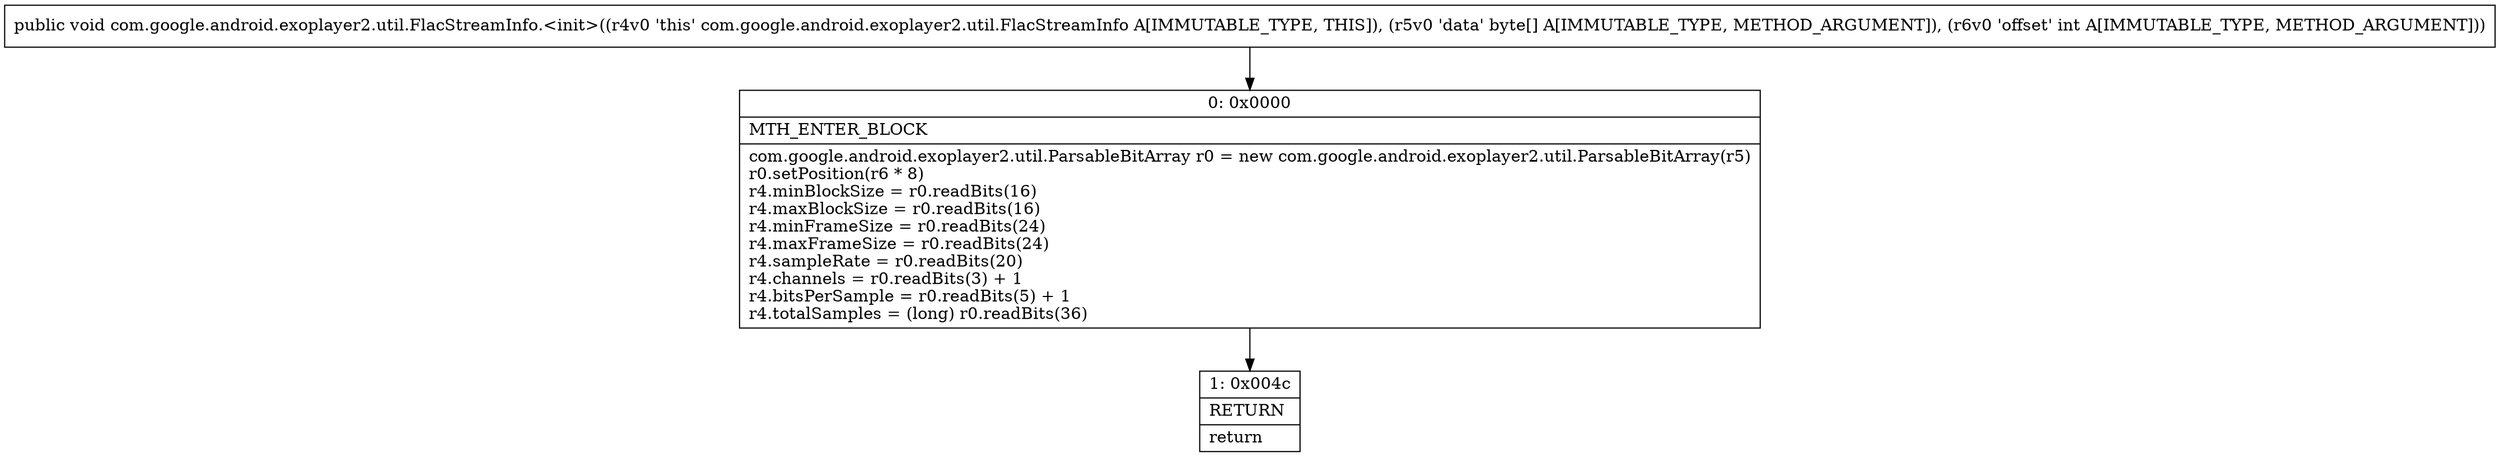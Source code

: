 digraph "CFG forcom.google.android.exoplayer2.util.FlacStreamInfo.\<init\>([BI)V" {
Node_0 [shape=record,label="{0\:\ 0x0000|MTH_ENTER_BLOCK\l|com.google.android.exoplayer2.util.ParsableBitArray r0 = new com.google.android.exoplayer2.util.ParsableBitArray(r5)\lr0.setPosition(r6 * 8)\lr4.minBlockSize = r0.readBits(16)\lr4.maxBlockSize = r0.readBits(16)\lr4.minFrameSize = r0.readBits(24)\lr4.maxFrameSize = r0.readBits(24)\lr4.sampleRate = r0.readBits(20)\lr4.channels = r0.readBits(3) + 1\lr4.bitsPerSample = r0.readBits(5) + 1\lr4.totalSamples = (long) r0.readBits(36)\l}"];
Node_1 [shape=record,label="{1\:\ 0x004c|RETURN\l|return\l}"];
MethodNode[shape=record,label="{public void com.google.android.exoplayer2.util.FlacStreamInfo.\<init\>((r4v0 'this' com.google.android.exoplayer2.util.FlacStreamInfo A[IMMUTABLE_TYPE, THIS]), (r5v0 'data' byte[] A[IMMUTABLE_TYPE, METHOD_ARGUMENT]), (r6v0 'offset' int A[IMMUTABLE_TYPE, METHOD_ARGUMENT])) }"];
MethodNode -> Node_0;
Node_0 -> Node_1;
}

